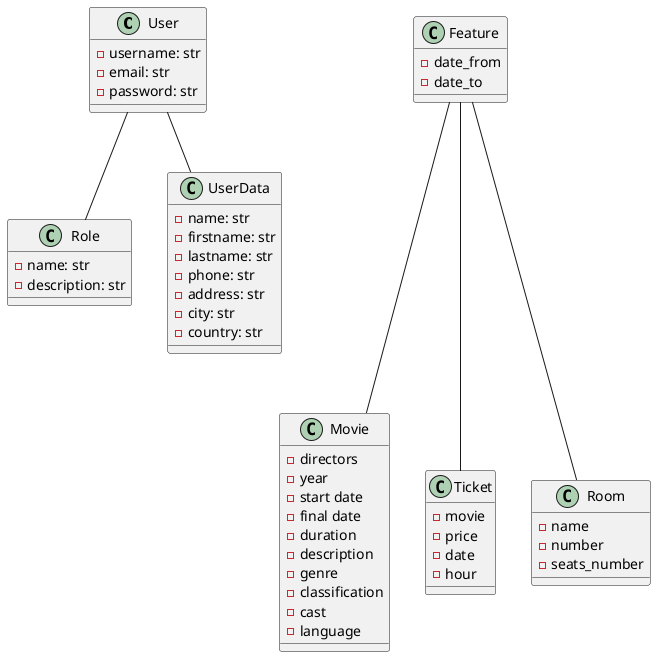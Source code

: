 @startuml Diagrama de cine

class User {
    - username: str
    - email: str
    - password: str
}

class Role {
    - name: str
    - description: str
}

class UserData {
    - name: str
    - firstname: str
    - lastname: str
    - phone: str
    - address: str
    - city: str
    - country: str
}

class Movie {
    - directors
    - year
    - start date
    - final date
    - duration
    - description
    - genre
    - classification
    - cast
    - language
}

class Ticket {
    - movie
    - price
    - date
    - hour
}

class Room {
    - name
    - number
    - seats_number 
}

class Feature {
    - date_from
    - date_to
}

Feature --- Room
Feature --- Movie
Feature --- Ticket

User -- UserData
User -- Role

@enduml
